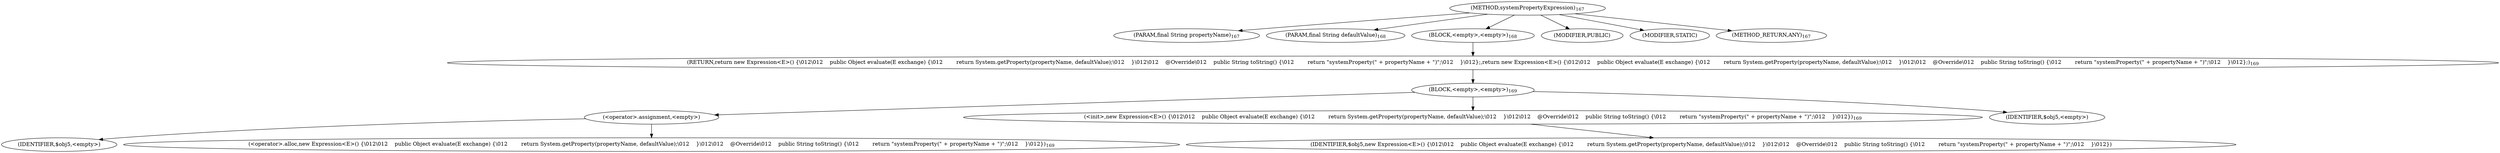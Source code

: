 digraph "systemPropertyExpression" {  
"100" [label = <(METHOD,systemPropertyExpression)<SUB>167</SUB>> ]
"101" [label = <(PARAM,final String propertyName)<SUB>167</SUB>> ]
"102" [label = <(PARAM,final String defaultValue)<SUB>168</SUB>> ]
"103" [label = <(BLOCK,&lt;empty&gt;,&lt;empty&gt;)<SUB>168</SUB>> ]
"104" [label = <(RETURN,return new Expression&lt;E&gt;() {\012\012    public Object evaluate(E exchange) {\012        return System.getProperty(propertyName, defaultValue);\012    }\012\012    @Override\012    public String toString() {\012        return &quot;systemProperty(&quot; + propertyName + &quot;)&quot;;\012    }\012};,return new Expression&lt;E&gt;() {\012\012    public Object evaluate(E exchange) {\012        return System.getProperty(propertyName, defaultValue);\012    }\012\012    @Override\012    public String toString() {\012        return &quot;systemProperty(&quot; + propertyName + &quot;)&quot;;\012    }\012};)<SUB>169</SUB>> ]
"105" [label = <(BLOCK,&lt;empty&gt;,&lt;empty&gt;)<SUB>169</SUB>> ]
"106" [label = <(&lt;operator&gt;.assignment,&lt;empty&gt;)> ]
"107" [label = <(IDENTIFIER,$obj5,&lt;empty&gt;)> ]
"108" [label = <(&lt;operator&gt;.alloc,new Expression&lt;E&gt;() {\012\012    public Object evaluate(E exchange) {\012        return System.getProperty(propertyName, defaultValue);\012    }\012\012    @Override\012    public String toString() {\012        return &quot;systemProperty(&quot; + propertyName + &quot;)&quot;;\012    }\012})<SUB>169</SUB>> ]
"109" [label = <(&lt;init&gt;,new Expression&lt;E&gt;() {\012\012    public Object evaluate(E exchange) {\012        return System.getProperty(propertyName, defaultValue);\012    }\012\012    @Override\012    public String toString() {\012        return &quot;systemProperty(&quot; + propertyName + &quot;)&quot;;\012    }\012})<SUB>169</SUB>> ]
"110" [label = <(IDENTIFIER,$obj5,new Expression&lt;E&gt;() {\012\012    public Object evaluate(E exchange) {\012        return System.getProperty(propertyName, defaultValue);\012    }\012\012    @Override\012    public String toString() {\012        return &quot;systemProperty(&quot; + propertyName + &quot;)&quot;;\012    }\012})> ]
"111" [label = <(IDENTIFIER,$obj5,&lt;empty&gt;)> ]
"112" [label = <(MODIFIER,PUBLIC)> ]
"113" [label = <(MODIFIER,STATIC)> ]
"114" [label = <(METHOD_RETURN,ANY)<SUB>167</SUB>> ]
  "100" -> "101" 
  "100" -> "102" 
  "100" -> "103" 
  "100" -> "112" 
  "100" -> "113" 
  "100" -> "114" 
  "103" -> "104" 
  "104" -> "105" 
  "105" -> "106" 
  "105" -> "109" 
  "105" -> "111" 
  "106" -> "107" 
  "106" -> "108" 
  "109" -> "110" 
}
